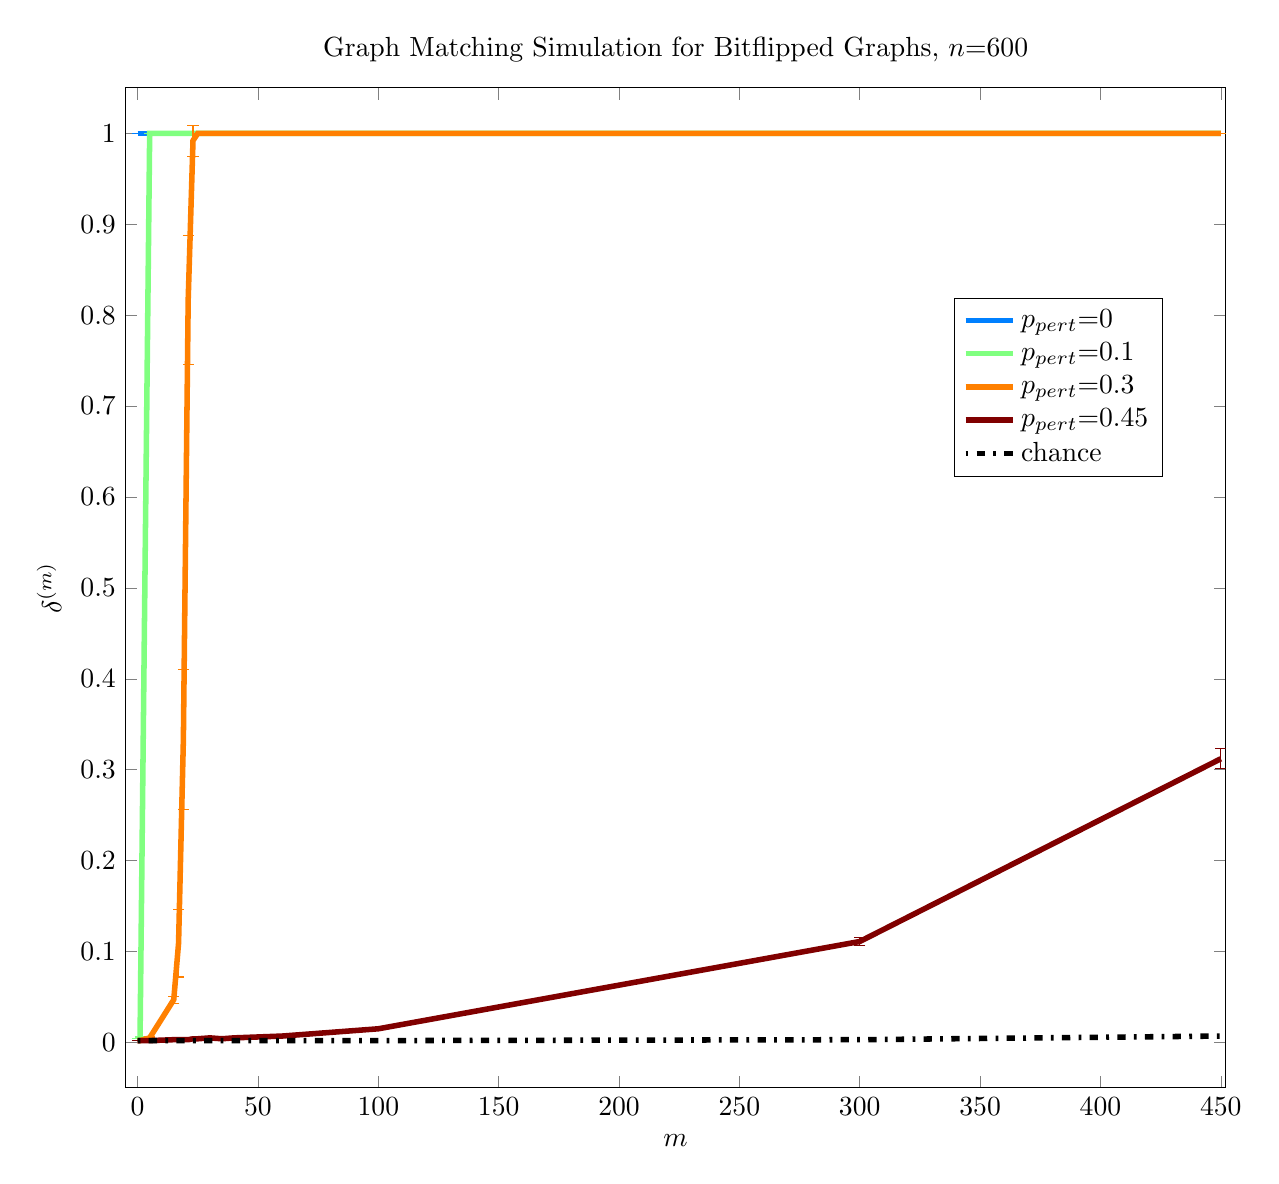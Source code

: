 % This file was created by matlab2tikz v0.4.4 running on MATLAB 7.14.
% Copyright (c) 2008--2013, Nico Schlömer <nico.schloemer@gmail.com>
% All rights reserved.
% 
% The latest updates can be retrieved from
%   http://www.mathworks.com/matlabcentral/fileexchange/22022-matlab2tikz
% where you can also make suggestions and rate matlab2tikz.
% 
%
% defining custom colors
\definecolor{mycolor1}{rgb}{0,0.5,1}%
\definecolor{mycolor2}{rgb}{0.5,1,0.5}%
%
\begin{tikzpicture}

\begin{axis}[%
width=5.5in,
height=5in,
scale only axis,
xmin=-5,
xmax=452,
xlabel={$m$},
ymin=-0.05,
ymax=1.05,
ylabel={$\delta^{(m)}$},
title={Graph Matching Simulation for Bitflipped Graphs, $n$=600},
legend style={at={(0.753,0.611)},anchor=south west,draw=black,fill=white,legend cell align=left}
]
\addplot [
color=mycolor1,
solid,
line width=2.0pt
]
plot [error bars/.cd, y dir = both, y explicit]
coordinates{
(0,1) += (0.0,0) -= (0.0,0)
(1,1) += (0.0,0) -= (0.0,0)
(5,1) += (0.0,0) -= (0.0,0)
(15,1) += (0.0,0) -= (0.0,0)
(17,1) += (0.0,0) -= (0.0,0)
(19,1) += (0.0,0) -= (0.0,0)
(21,1) += (0.0,0) -= (0.0,0)
(23,1) += (0.0,0) -= (0.0,0)
(25,1) += (0.0,0) -= (0.0,0)
(30,1) += (0.0,0) -= (0.0,0)
(35,1) += (0.0,0) -= (0.0,0)
(40,1) += (0.0,0) -= (0.0,0)
(60,1) += (0.0,0) -= (0.0,0)
(80,1) += (0.0,0) -= (0.0,0)
(100,1) += (0.0,0) -= (0.0,0)
(300,1) += (0.0,0) -= (0.0,0)
(450,1) += (0.0,0) -= (0.0,0)
};
\addlegendentry{$p_{pert}$=0};

\addplot [
color=mycolor2,
solid,
line width=2.0pt
]
plot [error bars/.cd, y dir = both, y explicit]
coordinates{
(0,0.003) += (0.0,0.001) -= (0.0,0.001)
(1,0.005) += (0.0,0.001) -= (0.0,0.001)
(5,1) += (0.0,0) -= (0.0,0)
(15,1) += (0.0,0) -= (0.0,0)
(17,1) += (0.0,0) -= (0.0,0)
(19,1) += (0.0,0) -= (0.0,0)
(21,1) += (0.0,0) -= (0.0,0)
(23,1) += (0.0,0) -= (0.0,0)
(25,1) += (0.0,0) -= (0.0,0)
(30,1) += (0.0,0) -= (0.0,0)
(35,1) += (0.0,0) -= (0.0,0)
(40,1) += (0.0,0) -= (0.0,0)
(60,1) += (0.0,0) -= (0.0,0)
(80,1) += (0.0,0) -= (0.0,0)
(100,1) += (0.0,0) -= (0.0,0)
(300,1) += (0.0,0) -= (0.0,0)
(450,1) += (0.0,0) -= (0.0,0)
};
\addlegendentry{$p_{pert}$=0.1};

\addplot [
color=orange,
solid,
line width=2.0pt
]
plot [error bars/.cd, y dir = both, y explicit]
coordinates{
(0,0.002) += (0.0,0.0) -= (0.0,0.0)
(1,0.002) += (0.0,0.0) -= (0.0,0.0)
(5,0.005) += (0.0,0.001) -= (0.0,0.001)
(15,0.047) += (0.0,0.004) -= (0.0,0.004)
(17,0.109) += (0.0,0.037) -= (0.0,0.037)
(19,0.333) += (0.0,0.077) -= (0.0,0.077)
(21,0.817) += (0.0,0.071) -= (0.0,0.071)
(23,0.992) += (0.0,0.017) -= (0.0,0.017)
(25,1) += (0.0,0) -= (0.0,0)
(30,1) += (0.0,0) -= (0.0,0)
(35,1) += (0.0,0) -= (0.0,0)
(40,1) += (0.0,0) -= (0.0,0)
(60,1) += (0.0,0) -= (0.0,0)
(80,1) += (0.0,0) -= (0.0,0)
(100,1) += (0.0,0) -= (0.0,0)
(300,1) += (0.0,0) -= (0.0,0)
(450,1) += (0.0,0) -= (0.0,0)
};
\addlegendentry{$p_{pert}$=0.3};

\addplot [
color=red!50!black,
solid,
line width=2.0pt
]
plot [error bars/.cd, y dir = both, y explicit]
coordinates{
(0,0.002) += (0.0,0.0) -= (0.0,0.0)
(1,0.002) += (0.0,0.0) -= (0.0,0.0)
(5,0.002) += (0.0,0.0) -= (0.0,0.0)
(15,0.003) += (0.0,0.001) -= (0.0,0.001)
(17,0.003) += (0.0,0.0) -= (0.0,0.0)
(19,0.003) += (0.0,0.0) -= (0.0,0.0)
(21,0.003) += (0.0,0.0) -= (0.0,0.0)
(23,0.004) += (0.0,0.001) -= (0.0,0.001)
(25,0.004) += (0.0,0.001) -= (0.0,0.001)
(30,0.005) += (0.0,0.001) -= (0.0,0.001)
(35,0.004) += (0.0,0.001) -= (0.0,0.001)
(40,0.005) += (0.0,0.001) -= (0.0,0.001)
(60,0.007) += (0.0,0.001) -= (0.0,0.001)
(80,0.011) += (0.0,0.001) -= (0.0,0.001)
(100,0.015) += (0.0,0.001) -= (0.0,0.001)
(300,0.111) += (0.0,0.004) -= (0.0,0.004)
(450,0.312) += (0.0,0.011) -= (0.0,0.011)
};
\addlegendentry{$p_{pert}$=0.45};

\addplot [
color=black,
dash pattern=on 1pt off 3pt on 3pt off 3pt,
line width=2.0pt
]
table[row sep=crcr]{
0 0.002\\
1 0.002\\
5 0.002\\
15 0.002\\
17 0.002\\
19 0.002\\
21 0.002\\
23 0.002\\
25 0.002\\
30 0.002\\
35 0.002\\
40 0.002\\
60 0.002\\
80 0.002\\
100 0.002\\
300 0.003\\
450 0.007\\
};
\addlegendentry{chance};

\end{axis}
\end{tikzpicture}%